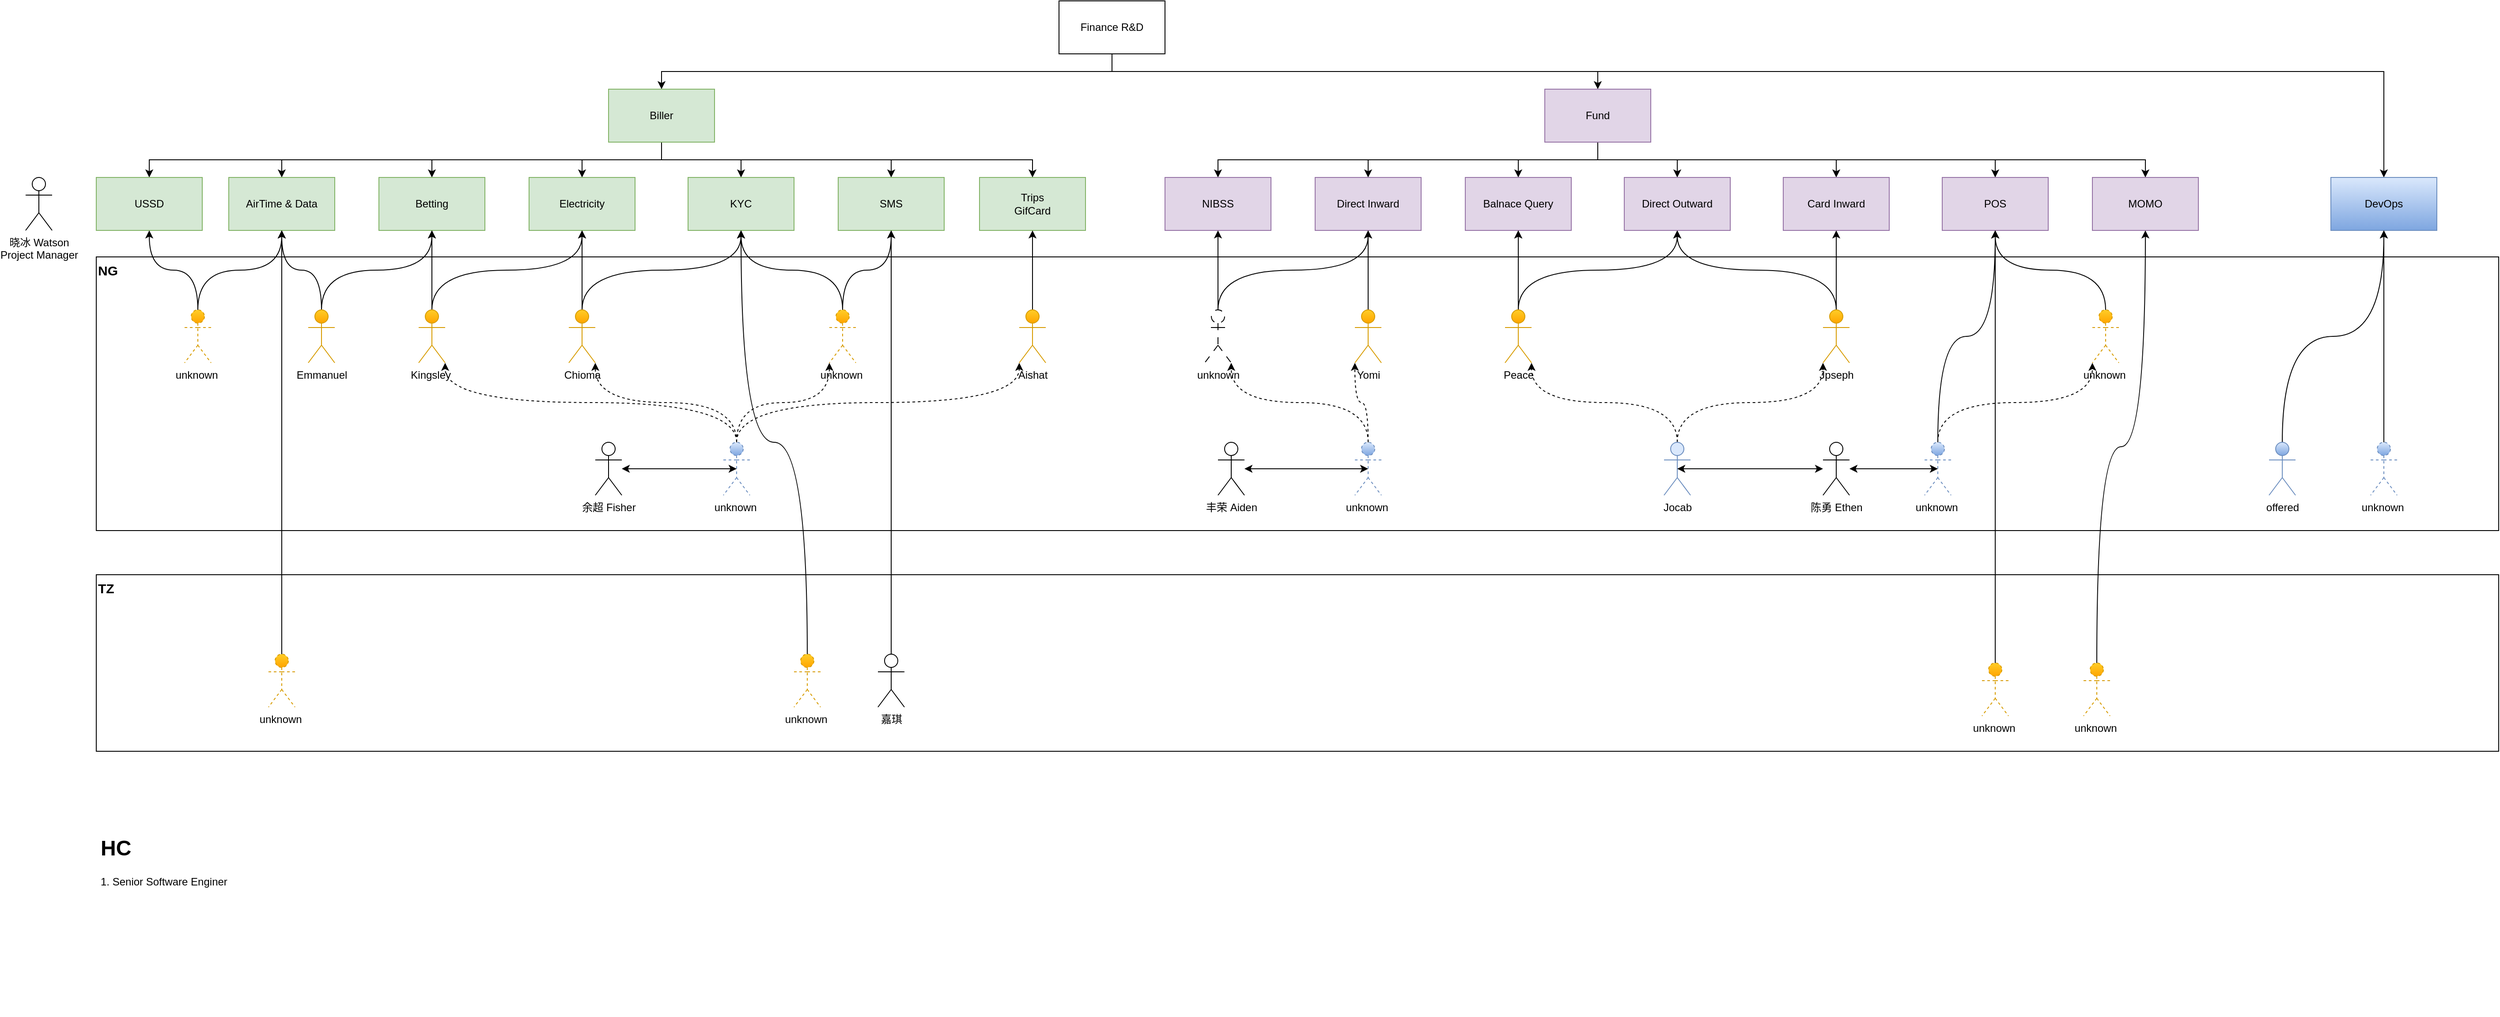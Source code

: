 <mxfile version="21.6.9" type="github">
  <diagram name="Page-1" id="KtC437doS44tO2pb6mZ8">
    <mxGraphModel dx="2133" dy="830" grid="1" gridSize="10" guides="1" tooltips="1" connect="1" arrows="1" fold="1" page="1" pageScale="1" pageWidth="827" pageHeight="1169" math="0" shadow="0">
      <root>
        <mxCell id="0" />
        <mxCell id="1" parent="0" />
        <mxCell id="--BedkbPNoYJuqEjWQFw-91" value="NG" style="rounded=0;whiteSpace=wrap;html=1;align=left;verticalAlign=top;fontStyle=1;fontSize=15;" vertex="1" parent="1">
          <mxGeometry x="-490" y="690" width="2720" height="310" as="geometry" />
        </mxCell>
        <mxCell id="--BedkbPNoYJuqEjWQFw-4" style="edgeStyle=orthogonalEdgeStyle;rounded=0;orthogonalLoop=1;jettySize=auto;html=1;entryX=0.5;entryY=0;entryDx=0;entryDy=0;exitX=0.5;exitY=1;exitDx=0;exitDy=0;" edge="1" parent="1" source="--BedkbPNoYJuqEjWQFw-1" target="--BedkbPNoYJuqEjWQFw-2">
          <mxGeometry relative="1" as="geometry" />
        </mxCell>
        <mxCell id="--BedkbPNoYJuqEjWQFw-5" style="edgeStyle=orthogonalEdgeStyle;rounded=0;orthogonalLoop=1;jettySize=auto;html=1;entryX=0.5;entryY=0;entryDx=0;entryDy=0;exitX=0.5;exitY=1;exitDx=0;exitDy=0;" edge="1" parent="1" source="--BedkbPNoYJuqEjWQFw-1" target="--BedkbPNoYJuqEjWQFw-3">
          <mxGeometry relative="1" as="geometry" />
        </mxCell>
        <mxCell id="--BedkbPNoYJuqEjWQFw-118" style="edgeStyle=orthogonalEdgeStyle;rounded=0;orthogonalLoop=1;jettySize=auto;html=1;entryX=0.5;entryY=0;entryDx=0;entryDy=0;exitX=0.5;exitY=1;exitDx=0;exitDy=0;" edge="1" parent="1" source="--BedkbPNoYJuqEjWQFw-1" target="--BedkbPNoYJuqEjWQFw-117">
          <mxGeometry relative="1" as="geometry">
            <Array as="points">
              <mxPoint x="660" y="480" />
              <mxPoint x="2100" y="480" />
            </Array>
          </mxGeometry>
        </mxCell>
        <mxCell id="--BedkbPNoYJuqEjWQFw-1" value="Finance R&amp;amp;D" style="rounded=0;whiteSpace=wrap;html=1;" vertex="1" parent="1">
          <mxGeometry x="600" y="400" width="120" height="60" as="geometry" />
        </mxCell>
        <mxCell id="--BedkbPNoYJuqEjWQFw-123" style="edgeStyle=orthogonalEdgeStyle;rounded=0;orthogonalLoop=1;jettySize=auto;html=1;entryX=0.5;entryY=0;entryDx=0;entryDy=0;exitX=0.5;exitY=1;exitDx=0;exitDy=0;" edge="1" parent="1" source="--BedkbPNoYJuqEjWQFw-2" target="--BedkbPNoYJuqEjWQFw-100">
          <mxGeometry relative="1" as="geometry" />
        </mxCell>
        <mxCell id="--BedkbPNoYJuqEjWQFw-124" style="edgeStyle=orthogonalEdgeStyle;rounded=0;orthogonalLoop=1;jettySize=auto;html=1;entryX=0.5;entryY=0;entryDx=0;entryDy=0;exitX=0.5;exitY=1;exitDx=0;exitDy=0;" edge="1" parent="1" source="--BedkbPNoYJuqEjWQFw-2" target="--BedkbPNoYJuqEjWQFw-6">
          <mxGeometry relative="1" as="geometry" />
        </mxCell>
        <mxCell id="--BedkbPNoYJuqEjWQFw-125" style="edgeStyle=orthogonalEdgeStyle;rounded=0;orthogonalLoop=1;jettySize=auto;html=1;entryX=0.5;entryY=0;entryDx=0;entryDy=0;exitX=0.5;exitY=1;exitDx=0;exitDy=0;" edge="1" parent="1" source="--BedkbPNoYJuqEjWQFw-2" target="--BedkbPNoYJuqEjWQFw-7">
          <mxGeometry relative="1" as="geometry" />
        </mxCell>
        <mxCell id="--BedkbPNoYJuqEjWQFw-126" style="edgeStyle=orthogonalEdgeStyle;rounded=0;orthogonalLoop=1;jettySize=auto;html=1;entryX=0.5;entryY=0;entryDx=0;entryDy=0;" edge="1" parent="1" source="--BedkbPNoYJuqEjWQFw-2" target="--BedkbPNoYJuqEjWQFw-8">
          <mxGeometry relative="1" as="geometry" />
        </mxCell>
        <mxCell id="--BedkbPNoYJuqEjWQFw-127" style="edgeStyle=orthogonalEdgeStyle;rounded=0;orthogonalLoop=1;jettySize=auto;html=1;entryX=0.5;entryY=0;entryDx=0;entryDy=0;" edge="1" parent="1" source="--BedkbPNoYJuqEjWQFw-2" target="--BedkbPNoYJuqEjWQFw-9">
          <mxGeometry relative="1" as="geometry" />
        </mxCell>
        <mxCell id="--BedkbPNoYJuqEjWQFw-128" style="edgeStyle=orthogonalEdgeStyle;rounded=0;orthogonalLoop=1;jettySize=auto;html=1;entryX=0.5;entryY=0;entryDx=0;entryDy=0;exitX=0.5;exitY=1;exitDx=0;exitDy=0;" edge="1" parent="1" source="--BedkbPNoYJuqEjWQFw-2" target="--BedkbPNoYJuqEjWQFw-10">
          <mxGeometry relative="1" as="geometry" />
        </mxCell>
        <mxCell id="--BedkbPNoYJuqEjWQFw-129" style="edgeStyle=orthogonalEdgeStyle;rounded=0;orthogonalLoop=1;jettySize=auto;html=1;entryX=0.5;entryY=0;entryDx=0;entryDy=0;exitX=0.5;exitY=1;exitDx=0;exitDy=0;" edge="1" parent="1" source="--BedkbPNoYJuqEjWQFw-2" target="--BedkbPNoYJuqEjWQFw-15">
          <mxGeometry relative="1" as="geometry" />
        </mxCell>
        <mxCell id="--BedkbPNoYJuqEjWQFw-2" value="Biller" style="rounded=0;whiteSpace=wrap;html=1;fillColor=#d5e8d4;strokeColor=#82b366;" vertex="1" parent="1">
          <mxGeometry x="90" y="500" width="120" height="60" as="geometry" />
        </mxCell>
        <mxCell id="--BedkbPNoYJuqEjWQFw-130" style="edgeStyle=orthogonalEdgeStyle;rounded=0;orthogonalLoop=1;jettySize=auto;html=1;entryX=0.5;entryY=0;entryDx=0;entryDy=0;exitX=0.5;exitY=1;exitDx=0;exitDy=0;" edge="1" parent="1" source="--BedkbPNoYJuqEjWQFw-3" target="--BedkbPNoYJuqEjWQFw-11">
          <mxGeometry relative="1" as="geometry" />
        </mxCell>
        <mxCell id="--BedkbPNoYJuqEjWQFw-131" style="edgeStyle=orthogonalEdgeStyle;rounded=0;orthogonalLoop=1;jettySize=auto;html=1;entryX=0.5;entryY=0;entryDx=0;entryDy=0;exitX=0.5;exitY=1;exitDx=0;exitDy=0;" edge="1" parent="1" source="--BedkbPNoYJuqEjWQFw-3" target="--BedkbPNoYJuqEjWQFw-12">
          <mxGeometry relative="1" as="geometry" />
        </mxCell>
        <mxCell id="--BedkbPNoYJuqEjWQFw-132" style="edgeStyle=orthogonalEdgeStyle;rounded=0;orthogonalLoop=1;jettySize=auto;html=1;entryX=0.5;entryY=0;entryDx=0;entryDy=0;" edge="1" parent="1" source="--BedkbPNoYJuqEjWQFw-3" target="--BedkbPNoYJuqEjWQFw-13">
          <mxGeometry relative="1" as="geometry" />
        </mxCell>
        <mxCell id="--BedkbPNoYJuqEjWQFw-133" style="edgeStyle=orthogonalEdgeStyle;rounded=0;orthogonalLoop=1;jettySize=auto;html=1;entryX=0.5;entryY=0;entryDx=0;entryDy=0;" edge="1" parent="1" source="--BedkbPNoYJuqEjWQFw-3" target="--BedkbPNoYJuqEjWQFw-48">
          <mxGeometry relative="1" as="geometry" />
        </mxCell>
        <mxCell id="--BedkbPNoYJuqEjWQFw-134" style="edgeStyle=orthogonalEdgeStyle;rounded=0;orthogonalLoop=1;jettySize=auto;html=1;entryX=0.5;entryY=0;entryDx=0;entryDy=0;exitX=0.5;exitY=1;exitDx=0;exitDy=0;" edge="1" parent="1" source="--BedkbPNoYJuqEjWQFw-3" target="--BedkbPNoYJuqEjWQFw-14">
          <mxGeometry relative="1" as="geometry" />
        </mxCell>
        <mxCell id="--BedkbPNoYJuqEjWQFw-135" style="edgeStyle=orthogonalEdgeStyle;rounded=0;orthogonalLoop=1;jettySize=auto;html=1;entryX=0.5;entryY=0;entryDx=0;entryDy=0;exitX=0.5;exitY=1;exitDx=0;exitDy=0;" edge="1" parent="1" source="--BedkbPNoYJuqEjWQFw-3" target="--BedkbPNoYJuqEjWQFw-16">
          <mxGeometry relative="1" as="geometry" />
        </mxCell>
        <mxCell id="--BedkbPNoYJuqEjWQFw-136" style="edgeStyle=orthogonalEdgeStyle;rounded=0;orthogonalLoop=1;jettySize=auto;html=1;entryX=0.5;entryY=0;entryDx=0;entryDy=0;exitX=0.5;exitY=1;exitDx=0;exitDy=0;" edge="1" parent="1" source="--BedkbPNoYJuqEjWQFw-3" target="--BedkbPNoYJuqEjWQFw-104">
          <mxGeometry relative="1" as="geometry" />
        </mxCell>
        <mxCell id="--BedkbPNoYJuqEjWQFw-3" value="Fund" style="rounded=0;whiteSpace=wrap;html=1;fillColor=#e1d5e7;strokeColor=#9673a6;" vertex="1" parent="1">
          <mxGeometry x="1150" y="500" width="120" height="60" as="geometry" />
        </mxCell>
        <mxCell id="--BedkbPNoYJuqEjWQFw-6" value="AirTime &amp;amp; Data" style="rounded=0;whiteSpace=wrap;html=1;fillColor=#d5e8d4;strokeColor=#82b366;" vertex="1" parent="1">
          <mxGeometry x="-340" y="600" width="120" height="60" as="geometry" />
        </mxCell>
        <mxCell id="--BedkbPNoYJuqEjWQFw-7" value="Betting" style="rounded=0;whiteSpace=wrap;html=1;fillColor=#d5e8d4;strokeColor=#82b366;" vertex="1" parent="1">
          <mxGeometry x="-170" y="600" width="120" height="60" as="geometry" />
        </mxCell>
        <mxCell id="--BedkbPNoYJuqEjWQFw-8" value="Electricity" style="rounded=0;whiteSpace=wrap;html=1;fillColor=#d5e8d4;strokeColor=#82b366;" vertex="1" parent="1">
          <mxGeometry y="600" width="120" height="60" as="geometry" />
        </mxCell>
        <mxCell id="--BedkbPNoYJuqEjWQFw-9" value="KYC" style="rounded=0;whiteSpace=wrap;html=1;fillColor=#d5e8d4;strokeColor=#82b366;" vertex="1" parent="1">
          <mxGeometry x="180" y="600" width="120" height="60" as="geometry" />
        </mxCell>
        <mxCell id="--BedkbPNoYJuqEjWQFw-10" value="SMS" style="rounded=0;whiteSpace=wrap;html=1;fillColor=#d5e8d4;strokeColor=#82b366;" vertex="1" parent="1">
          <mxGeometry x="350" y="600" width="120" height="60" as="geometry" />
        </mxCell>
        <mxCell id="--BedkbPNoYJuqEjWQFw-11" value="NIBSS" style="rounded=0;whiteSpace=wrap;html=1;fillColor=#e1d5e7;strokeColor=#9673a6;" vertex="1" parent="1">
          <mxGeometry x="720" y="600" width="120" height="60" as="geometry" />
        </mxCell>
        <mxCell id="--BedkbPNoYJuqEjWQFw-12" value="Direct Inward" style="rounded=0;whiteSpace=wrap;html=1;fillColor=#e1d5e7;strokeColor=#9673a6;" vertex="1" parent="1">
          <mxGeometry x="890" y="600" width="120" height="60" as="geometry" />
        </mxCell>
        <mxCell id="--BedkbPNoYJuqEjWQFw-13" value="Balnace Query" style="rounded=0;whiteSpace=wrap;html=1;fillColor=#e1d5e7;strokeColor=#9673a6;" vertex="1" parent="1">
          <mxGeometry x="1060" y="600" width="120" height="60" as="geometry" />
        </mxCell>
        <mxCell id="--BedkbPNoYJuqEjWQFw-14" value="Card Inward" style="rounded=0;whiteSpace=wrap;html=1;fillColor=#e1d5e7;strokeColor=#9673a6;" vertex="1" parent="1">
          <mxGeometry x="1420" y="600" width="120" height="60" as="geometry" />
        </mxCell>
        <mxCell id="--BedkbPNoYJuqEjWQFw-15" value="Trips&lt;br&gt;GifCard" style="rounded=0;whiteSpace=wrap;html=1;fillColor=#d5e8d4;strokeColor=#82b366;" vertex="1" parent="1">
          <mxGeometry x="510" y="600" width="120" height="60" as="geometry" />
        </mxCell>
        <mxCell id="--BedkbPNoYJuqEjWQFw-16" value="POS" style="rounded=0;whiteSpace=wrap;html=1;fillColor=#e1d5e7;strokeColor=#9673a6;" vertex="1" parent="1">
          <mxGeometry x="1600" y="600" width="120" height="60" as="geometry" />
        </mxCell>
        <mxCell id="--BedkbPNoYJuqEjWQFw-24" style="edgeStyle=orthogonalEdgeStyle;rounded=0;orthogonalLoop=1;jettySize=auto;html=1;entryX=0.5;entryY=1;entryDx=0;entryDy=0;curved=1;" edge="1" parent="1" source="--BedkbPNoYJuqEjWQFw-17" target="--BedkbPNoYJuqEjWQFw-6">
          <mxGeometry relative="1" as="geometry" />
        </mxCell>
        <mxCell id="--BedkbPNoYJuqEjWQFw-25" style="edgeStyle=orthogonalEdgeStyle;rounded=0;orthogonalLoop=1;jettySize=auto;html=1;entryX=0.5;entryY=1;entryDx=0;entryDy=0;exitX=0.5;exitY=0;exitDx=0;exitDy=0;exitPerimeter=0;curved=1;" edge="1" parent="1" source="--BedkbPNoYJuqEjWQFw-17" target="--BedkbPNoYJuqEjWQFw-7">
          <mxGeometry relative="1" as="geometry" />
        </mxCell>
        <mxCell id="--BedkbPNoYJuqEjWQFw-17" value="Emmanuel" style="shape=umlActor;verticalLabelPosition=bottom;verticalAlign=top;html=1;outlineConnect=0;fillColor=#ffcd28;gradientColor=#ffa500;strokeColor=#d79b00;" vertex="1" parent="1">
          <mxGeometry x="-250" y="750" width="30" height="60" as="geometry" />
        </mxCell>
        <mxCell id="--BedkbPNoYJuqEjWQFw-21" style="edgeStyle=orthogonalEdgeStyle;rounded=0;orthogonalLoop=1;jettySize=auto;html=1;entryX=0.5;entryY=1;entryDx=0;entryDy=0;curved=1;" edge="1" parent="1" source="--BedkbPNoYJuqEjWQFw-18" target="--BedkbPNoYJuqEjWQFw-7">
          <mxGeometry relative="1" as="geometry" />
        </mxCell>
        <mxCell id="--BedkbPNoYJuqEjWQFw-22" style="edgeStyle=orthogonalEdgeStyle;rounded=0;orthogonalLoop=1;jettySize=auto;html=1;entryX=0.5;entryY=1;entryDx=0;entryDy=0;exitX=0.5;exitY=0;exitDx=0;exitDy=0;exitPerimeter=0;curved=1;" edge="1" parent="1" source="--BedkbPNoYJuqEjWQFw-18" target="--BedkbPNoYJuqEjWQFw-8">
          <mxGeometry relative="1" as="geometry" />
        </mxCell>
        <mxCell id="--BedkbPNoYJuqEjWQFw-18" value="Kingsley&amp;nbsp;" style="shape=umlActor;verticalLabelPosition=bottom;verticalAlign=top;html=1;outlineConnect=0;fillColor=#ffcd28;gradientColor=#ffa500;strokeColor=#d79b00;" vertex="1" parent="1">
          <mxGeometry x="-125" y="750" width="30" height="60" as="geometry" />
        </mxCell>
        <mxCell id="--BedkbPNoYJuqEjWQFw-23" style="edgeStyle=orthogonalEdgeStyle;rounded=0;orthogonalLoop=1;jettySize=auto;html=1;entryX=0.5;entryY=1;entryDx=0;entryDy=0;curved=1;" edge="1" parent="1" source="--BedkbPNoYJuqEjWQFw-19" target="--BedkbPNoYJuqEjWQFw-8">
          <mxGeometry relative="1" as="geometry" />
        </mxCell>
        <mxCell id="--BedkbPNoYJuqEjWQFw-26" style="edgeStyle=orthogonalEdgeStyle;rounded=0;orthogonalLoop=1;jettySize=auto;html=1;entryX=0.5;entryY=1;entryDx=0;entryDy=0;exitX=0.5;exitY=0;exitDx=0;exitDy=0;exitPerimeter=0;curved=1;" edge="1" parent="1" source="--BedkbPNoYJuqEjWQFw-19" target="--BedkbPNoYJuqEjWQFw-9">
          <mxGeometry relative="1" as="geometry" />
        </mxCell>
        <mxCell id="--BedkbPNoYJuqEjWQFw-19" value="Chioma" style="shape=umlActor;verticalLabelPosition=bottom;verticalAlign=top;html=1;outlineConnect=0;fillColor=#ffcd28;gradientColor=#ffa500;strokeColor=#d79b00;" vertex="1" parent="1">
          <mxGeometry x="45" y="750" width="30" height="60" as="geometry" />
        </mxCell>
        <mxCell id="--BedkbPNoYJuqEjWQFw-28" style="edgeStyle=orthogonalEdgeStyle;rounded=0;orthogonalLoop=1;jettySize=auto;html=1;entryX=0.5;entryY=1;entryDx=0;entryDy=0;" edge="1" parent="1" source="--BedkbPNoYJuqEjWQFw-27" target="--BedkbPNoYJuqEjWQFw-15">
          <mxGeometry relative="1" as="geometry" />
        </mxCell>
        <mxCell id="--BedkbPNoYJuqEjWQFw-27" value="Aishat" style="shape=umlActor;verticalLabelPosition=bottom;verticalAlign=top;html=1;outlineConnect=0;fillColor=#ffcd28;gradientColor=#ffa500;strokeColor=#d79b00;" vertex="1" parent="1">
          <mxGeometry x="555" y="750" width="30" height="60" as="geometry" />
        </mxCell>
        <mxCell id="--BedkbPNoYJuqEjWQFw-33" style="edgeStyle=orthogonalEdgeStyle;rounded=0;orthogonalLoop=1;jettySize=auto;html=1;entryX=0.5;entryY=1;entryDx=0;entryDy=0;curved=1;" edge="1" parent="1" source="--BedkbPNoYJuqEjWQFw-32" target="--BedkbPNoYJuqEjWQFw-10">
          <mxGeometry relative="1" as="geometry" />
        </mxCell>
        <mxCell id="--BedkbPNoYJuqEjWQFw-34" style="edgeStyle=orthogonalEdgeStyle;rounded=0;orthogonalLoop=1;jettySize=auto;html=1;entryX=0.5;entryY=1;entryDx=0;entryDy=0;curved=1;exitX=0.5;exitY=0;exitDx=0;exitDy=0;exitPerimeter=0;" edge="1" parent="1" source="--BedkbPNoYJuqEjWQFw-32" target="--BedkbPNoYJuqEjWQFw-9">
          <mxGeometry relative="1" as="geometry" />
        </mxCell>
        <mxCell id="--BedkbPNoYJuqEjWQFw-32" value="unknown&amp;nbsp;" style="shape=umlActor;verticalLabelPosition=bottom;verticalAlign=top;html=1;outlineConnect=0;dashed=1;fillColor=#ffcd28;gradientColor=#ffa500;strokeColor=#d79b00;" vertex="1" parent="1">
          <mxGeometry x="340" y="750" width="30" height="60" as="geometry" />
        </mxCell>
        <mxCell id="--BedkbPNoYJuqEjWQFw-36" style="edgeStyle=orthogonalEdgeStyle;rounded=0;orthogonalLoop=1;jettySize=auto;html=1;entryX=0.5;entryY=1;entryDx=0;entryDy=0;" edge="1" parent="1" source="--BedkbPNoYJuqEjWQFw-35" target="--BedkbPNoYJuqEjWQFw-11">
          <mxGeometry relative="1" as="geometry" />
        </mxCell>
        <mxCell id="--BedkbPNoYJuqEjWQFw-39" style="edgeStyle=orthogonalEdgeStyle;rounded=0;orthogonalLoop=1;jettySize=auto;html=1;entryX=0.5;entryY=1;entryDx=0;entryDy=0;exitX=0.5;exitY=0;exitDx=0;exitDy=0;exitPerimeter=0;curved=1;" edge="1" parent="1" source="--BedkbPNoYJuqEjWQFw-35" target="--BedkbPNoYJuqEjWQFw-12">
          <mxGeometry relative="1" as="geometry" />
        </mxCell>
        <mxCell id="--BedkbPNoYJuqEjWQFw-35" value="unknown" style="shape=umlActor;verticalLabelPosition=bottom;verticalAlign=top;html=1;outlineConnect=0;dashed=1;dashPattern=8 8;" vertex="1" parent="1">
          <mxGeometry x="765" y="750" width="30" height="60" as="geometry" />
        </mxCell>
        <mxCell id="--BedkbPNoYJuqEjWQFw-38" style="edgeStyle=orthogonalEdgeStyle;rounded=0;orthogonalLoop=1;jettySize=auto;html=1;entryX=0.5;entryY=1;entryDx=0;entryDy=0;" edge="1" parent="1" source="--BedkbPNoYJuqEjWQFw-37" target="--BedkbPNoYJuqEjWQFw-12">
          <mxGeometry relative="1" as="geometry" />
        </mxCell>
        <mxCell id="--BedkbPNoYJuqEjWQFw-37" value="Yomi" style="shape=umlActor;verticalLabelPosition=bottom;verticalAlign=top;html=1;outlineConnect=0;fillColor=#ffcd28;gradientColor=#ffa500;strokeColor=#d79b00;" vertex="1" parent="1">
          <mxGeometry x="935" y="750" width="30" height="60" as="geometry" />
        </mxCell>
        <mxCell id="--BedkbPNoYJuqEjWQFw-41" style="edgeStyle=orthogonalEdgeStyle;rounded=0;orthogonalLoop=1;jettySize=auto;html=1;entryX=0.5;entryY=1;entryDx=0;entryDy=0;" edge="1" parent="1" source="--BedkbPNoYJuqEjWQFw-45" target="--BedkbPNoYJuqEjWQFw-13">
          <mxGeometry relative="1" as="geometry" />
        </mxCell>
        <mxCell id="--BedkbPNoYJuqEjWQFw-71" style="edgeStyle=orthogonalEdgeStyle;rounded=0;orthogonalLoop=1;jettySize=auto;html=1;entryX=1;entryY=1;entryDx=0;entryDy=0;entryPerimeter=0;exitX=0.5;exitY=0;exitDx=0;exitDy=0;exitPerimeter=0;curved=1;dashed=1;" edge="1" parent="1" source="--BedkbPNoYJuqEjWQFw-40" target="--BedkbPNoYJuqEjWQFw-45">
          <mxGeometry relative="1" as="geometry" />
        </mxCell>
        <mxCell id="--BedkbPNoYJuqEjWQFw-74" style="edgeStyle=orthogonalEdgeStyle;rounded=0;orthogonalLoop=1;jettySize=auto;html=1;entryX=0;entryY=1;entryDx=0;entryDy=0;entryPerimeter=0;exitX=0.5;exitY=0;exitDx=0;exitDy=0;exitPerimeter=0;curved=1;dashed=1;" edge="1" parent="1" source="--BedkbPNoYJuqEjWQFw-40" target="--BedkbPNoYJuqEjWQFw-50">
          <mxGeometry relative="1" as="geometry" />
        </mxCell>
        <mxCell id="--BedkbPNoYJuqEjWQFw-40" value="Jocab" style="shape=umlActor;verticalLabelPosition=bottom;verticalAlign=top;html=1;outlineConnect=0;fillColor=#dae8fc;strokeColor=#6c8ebf;" vertex="1" parent="1">
          <mxGeometry x="1285" y="900" width="30" height="60" as="geometry" />
        </mxCell>
        <mxCell id="--BedkbPNoYJuqEjWQFw-47" style="edgeStyle=orthogonalEdgeStyle;rounded=0;orthogonalLoop=1;jettySize=auto;html=1;entryX=0.5;entryY=1;entryDx=0;entryDy=0;exitX=0.5;exitY=0;exitDx=0;exitDy=0;exitPerimeter=0;curved=1;" edge="1" parent="1" source="--BedkbPNoYJuqEjWQFw-45" target="--BedkbPNoYJuqEjWQFw-13">
          <mxGeometry relative="1" as="geometry" />
        </mxCell>
        <mxCell id="--BedkbPNoYJuqEjWQFw-49" style="edgeStyle=orthogonalEdgeStyle;rounded=0;orthogonalLoop=1;jettySize=auto;html=1;entryX=0.5;entryY=1;entryDx=0;entryDy=0;curved=1;exitX=0.5;exitY=0;exitDx=0;exitDy=0;exitPerimeter=0;" edge="1" parent="1" source="--BedkbPNoYJuqEjWQFw-45" target="--BedkbPNoYJuqEjWQFw-48">
          <mxGeometry relative="1" as="geometry" />
        </mxCell>
        <mxCell id="--BedkbPNoYJuqEjWQFw-48" value="Direct Outward" style="rounded=0;whiteSpace=wrap;html=1;fillColor=#e1d5e7;strokeColor=#9673a6;" vertex="1" parent="1">
          <mxGeometry x="1240" y="600" width="120" height="60" as="geometry" />
        </mxCell>
        <mxCell id="--BedkbPNoYJuqEjWQFw-55" style="edgeStyle=orthogonalEdgeStyle;rounded=0;orthogonalLoop=1;jettySize=auto;html=1;entryX=0.5;entryY=1;entryDx=0;entryDy=0;" edge="1" parent="1" source="--BedkbPNoYJuqEjWQFw-50" target="--BedkbPNoYJuqEjWQFw-14">
          <mxGeometry relative="1" as="geometry" />
        </mxCell>
        <mxCell id="--BedkbPNoYJuqEjWQFw-88" style="edgeStyle=orthogonalEdgeStyle;rounded=0;orthogonalLoop=1;jettySize=auto;html=1;entryX=0.5;entryY=1;entryDx=0;entryDy=0;exitX=0.5;exitY=0;exitDx=0;exitDy=0;exitPerimeter=0;curved=1;" edge="1" parent="1" source="--BedkbPNoYJuqEjWQFw-50" target="--BedkbPNoYJuqEjWQFw-48">
          <mxGeometry relative="1" as="geometry" />
        </mxCell>
        <mxCell id="--BedkbPNoYJuqEjWQFw-50" value="Jpseph" style="shape=umlActor;verticalLabelPosition=bottom;verticalAlign=top;html=1;outlineConnect=0;fillColor=#ffcd28;gradientColor=#ffa500;strokeColor=#d79b00;" vertex="1" parent="1">
          <mxGeometry x="1465" y="750" width="30" height="60" as="geometry" />
        </mxCell>
        <mxCell id="--BedkbPNoYJuqEjWQFw-45" value="Peace" style="shape=umlActor;verticalLabelPosition=bottom;verticalAlign=top;html=1;outlineConnect=0;fillColor=#ffcd28;gradientColor=#ffa500;strokeColor=#d79b00;" vertex="1" parent="1">
          <mxGeometry x="1105" y="750" width="30" height="60" as="geometry" />
        </mxCell>
        <mxCell id="--BedkbPNoYJuqEjWQFw-60" style="edgeStyle=orthogonalEdgeStyle;rounded=0;orthogonalLoop=1;jettySize=auto;html=1;entryX=0.5;entryY=1;entryDx=0;entryDy=0;exitX=0.5;exitY=0;exitDx=0;exitDy=0;exitPerimeter=0;curved=1;" edge="1" parent="1" source="--BedkbPNoYJuqEjWQFw-58" target="--BedkbPNoYJuqEjWQFw-16">
          <mxGeometry relative="1" as="geometry" />
        </mxCell>
        <mxCell id="--BedkbPNoYJuqEjWQFw-58" value="unknown&amp;nbsp;" style="shape=umlActor;verticalLabelPosition=bottom;verticalAlign=top;html=1;outlineConnect=0;fillColor=#ffcd28;gradientColor=#ffa500;strokeColor=#d79b00;dashed=1;" vertex="1" parent="1">
          <mxGeometry x="1770" y="750" width="30" height="60" as="geometry" />
        </mxCell>
        <mxCell id="--BedkbPNoYJuqEjWQFw-65" style="edgeStyle=orthogonalEdgeStyle;rounded=0;orthogonalLoop=1;jettySize=auto;html=1;entryX=1;entryY=1;entryDx=0;entryDy=0;entryPerimeter=0;curved=1;exitX=0.5;exitY=0;exitDx=0;exitDy=0;exitPerimeter=0;dashed=1;" edge="1" parent="1" source="--BedkbPNoYJuqEjWQFw-63" target="--BedkbPNoYJuqEjWQFw-19">
          <mxGeometry relative="1" as="geometry" />
        </mxCell>
        <mxCell id="--BedkbPNoYJuqEjWQFw-66" style="edgeStyle=orthogonalEdgeStyle;rounded=0;orthogonalLoop=1;jettySize=auto;html=1;entryX=0;entryY=1;entryDx=0;entryDy=0;entryPerimeter=0;exitX=0.5;exitY=0;exitDx=0;exitDy=0;exitPerimeter=0;curved=1;dashed=1;" edge="1" parent="1" source="--BedkbPNoYJuqEjWQFw-63" target="--BedkbPNoYJuqEjWQFw-32">
          <mxGeometry relative="1" as="geometry" />
        </mxCell>
        <mxCell id="--BedkbPNoYJuqEjWQFw-67" style="edgeStyle=orthogonalEdgeStyle;rounded=0;orthogonalLoop=1;jettySize=auto;html=1;entryX=1;entryY=1;entryDx=0;entryDy=0;entryPerimeter=0;exitX=0.5;exitY=0;exitDx=0;exitDy=0;exitPerimeter=0;curved=1;dashed=1;" edge="1" parent="1" source="--BedkbPNoYJuqEjWQFw-63" target="--BedkbPNoYJuqEjWQFw-18">
          <mxGeometry relative="1" as="geometry" />
        </mxCell>
        <mxCell id="--BedkbPNoYJuqEjWQFw-68" style="edgeStyle=orthogonalEdgeStyle;rounded=0;orthogonalLoop=1;jettySize=auto;html=1;entryX=0;entryY=1;entryDx=0;entryDy=0;entryPerimeter=0;exitX=0.5;exitY=0;exitDx=0;exitDy=0;exitPerimeter=0;curved=1;dashed=1;" edge="1" parent="1" source="--BedkbPNoYJuqEjWQFw-63" target="--BedkbPNoYJuqEjWQFw-27">
          <mxGeometry relative="1" as="geometry" />
        </mxCell>
        <mxCell id="--BedkbPNoYJuqEjWQFw-63" value="unknown&amp;nbsp;" style="shape=umlActor;verticalLabelPosition=bottom;verticalAlign=top;html=1;outlineConnect=0;fillColor=#dae8fc;gradientColor=#7ea6e0;strokeColor=#6c8ebf;dashed=1;" vertex="1" parent="1">
          <mxGeometry x="220" y="900" width="30" height="60" as="geometry" />
        </mxCell>
        <mxCell id="--BedkbPNoYJuqEjWQFw-69" style="edgeStyle=orthogonalEdgeStyle;rounded=0;orthogonalLoop=1;jettySize=auto;html=1;entryX=0.5;entryY=0.5;entryDx=0;entryDy=0;entryPerimeter=0;startArrow=classic;startFill=1;" edge="1" parent="1" source="--BedkbPNoYJuqEjWQFw-64" target="--BedkbPNoYJuqEjWQFw-63">
          <mxGeometry relative="1" as="geometry" />
        </mxCell>
        <mxCell id="--BedkbPNoYJuqEjWQFw-64" value="余超 Fisher" style="shape=umlActor;verticalLabelPosition=bottom;verticalAlign=top;html=1;outlineConnect=0;" vertex="1" parent="1">
          <mxGeometry x="75" y="900" width="30" height="60" as="geometry" />
        </mxCell>
        <mxCell id="--BedkbPNoYJuqEjWQFw-86" style="edgeStyle=orthogonalEdgeStyle;rounded=0;orthogonalLoop=1;jettySize=auto;html=1;entryX=1;entryY=1;entryDx=0;entryDy=0;entryPerimeter=0;curved=1;exitX=0.5;exitY=0;exitDx=0;exitDy=0;exitPerimeter=0;dashed=1;" edge="1" parent="1" source="--BedkbPNoYJuqEjWQFw-70" target="--BedkbPNoYJuqEjWQFw-35">
          <mxGeometry relative="1" as="geometry" />
        </mxCell>
        <mxCell id="--BedkbPNoYJuqEjWQFw-87" style="edgeStyle=orthogonalEdgeStyle;rounded=0;orthogonalLoop=1;jettySize=auto;html=1;entryX=0;entryY=1;entryDx=0;entryDy=0;entryPerimeter=0;curved=1;dashed=1;" edge="1" parent="1" source="--BedkbPNoYJuqEjWQFw-70" target="--BedkbPNoYJuqEjWQFw-37">
          <mxGeometry relative="1" as="geometry" />
        </mxCell>
        <mxCell id="--BedkbPNoYJuqEjWQFw-70" value="unknown&amp;nbsp;" style="shape=umlActor;verticalLabelPosition=bottom;verticalAlign=top;html=1;outlineConnect=0;fillColor=#dae8fc;gradientColor=#7ea6e0;strokeColor=#6c8ebf;dashed=1;" vertex="1" parent="1">
          <mxGeometry x="935" y="900" width="30" height="60" as="geometry" />
        </mxCell>
        <mxCell id="--BedkbPNoYJuqEjWQFw-78" style="edgeStyle=orthogonalEdgeStyle;rounded=0;orthogonalLoop=1;jettySize=auto;html=1;entryX=0.5;entryY=0.5;entryDx=0;entryDy=0;entryPerimeter=0;startArrow=classic;startFill=1;" edge="1" parent="1" source="--BedkbPNoYJuqEjWQFw-75" target="--BedkbPNoYJuqEjWQFw-70">
          <mxGeometry relative="1" as="geometry" />
        </mxCell>
        <mxCell id="--BedkbPNoYJuqEjWQFw-75" value="丰荣 Aiden" style="shape=umlActor;verticalLabelPosition=bottom;verticalAlign=top;html=1;outlineConnect=0;" vertex="1" parent="1">
          <mxGeometry x="780" y="900" width="30" height="60" as="geometry" />
        </mxCell>
        <mxCell id="--BedkbPNoYJuqEjWQFw-83" style="edgeStyle=orthogonalEdgeStyle;rounded=0;orthogonalLoop=1;jettySize=auto;html=1;entryX=0.5;entryY=1;entryDx=0;entryDy=0;curved=1;" edge="1" parent="1" source="--BedkbPNoYJuqEjWQFw-79" target="--BedkbPNoYJuqEjWQFw-16">
          <mxGeometry relative="1" as="geometry">
            <mxPoint x="1645" y="810" as="targetPoint" />
          </mxGeometry>
        </mxCell>
        <mxCell id="--BedkbPNoYJuqEjWQFw-84" style="edgeStyle=orthogonalEdgeStyle;rounded=0;orthogonalLoop=1;jettySize=auto;html=1;entryX=0;entryY=1;entryDx=0;entryDy=0;entryPerimeter=0;exitX=0.5;exitY=0;exitDx=0;exitDy=0;exitPerimeter=0;curved=1;dashed=1;" edge="1" parent="1" source="--BedkbPNoYJuqEjWQFw-79" target="--BedkbPNoYJuqEjWQFw-58">
          <mxGeometry relative="1" as="geometry" />
        </mxCell>
        <mxCell id="--BedkbPNoYJuqEjWQFw-79" value="unknown&amp;nbsp;" style="shape=umlActor;verticalLabelPosition=bottom;verticalAlign=top;html=1;outlineConnect=0;fillColor=#dae8fc;gradientColor=#7ea6e0;strokeColor=#6c8ebf;dashed=1;" vertex="1" parent="1">
          <mxGeometry x="1580" y="900" width="30" height="60" as="geometry" />
        </mxCell>
        <mxCell id="--BedkbPNoYJuqEjWQFw-81" style="edgeStyle=orthogonalEdgeStyle;rounded=0;orthogonalLoop=1;jettySize=auto;html=1;entryX=0.5;entryY=0.5;entryDx=0;entryDy=0;entryPerimeter=0;startArrow=classic;startFill=1;" edge="1" parent="1" source="--BedkbPNoYJuqEjWQFw-80" target="--BedkbPNoYJuqEjWQFw-79">
          <mxGeometry relative="1" as="geometry" />
        </mxCell>
        <mxCell id="--BedkbPNoYJuqEjWQFw-82" style="edgeStyle=orthogonalEdgeStyle;rounded=0;orthogonalLoop=1;jettySize=auto;html=1;entryX=0.5;entryY=0.5;entryDx=0;entryDy=0;entryPerimeter=0;startArrow=classic;startFill=1;" edge="1" parent="1" source="--BedkbPNoYJuqEjWQFw-80" target="--BedkbPNoYJuqEjWQFw-40">
          <mxGeometry relative="1" as="geometry" />
        </mxCell>
        <mxCell id="--BedkbPNoYJuqEjWQFw-80" value="陈勇 Ethen" style="shape=umlActor;verticalLabelPosition=bottom;verticalAlign=top;html=1;outlineConnect=0;" vertex="1" parent="1">
          <mxGeometry x="1465" y="900" width="30" height="60" as="geometry" />
        </mxCell>
        <mxCell id="--BedkbPNoYJuqEjWQFw-89" value="晓冰 Watson&lt;br&gt;Project Manager" style="shape=umlActor;verticalLabelPosition=bottom;verticalAlign=top;html=1;outlineConnect=0;" vertex="1" parent="1">
          <mxGeometry x="-570" y="600" width="30" height="60" as="geometry" />
        </mxCell>
        <mxCell id="--BedkbPNoYJuqEjWQFw-92" value="TZ" style="rounded=0;whiteSpace=wrap;html=1;align=left;verticalAlign=top;fontStyle=1;fontSize=15;" vertex="1" parent="1">
          <mxGeometry x="-490" y="1050" width="2720" height="200" as="geometry" />
        </mxCell>
        <mxCell id="--BedkbPNoYJuqEjWQFw-94" style="edgeStyle=orthogonalEdgeStyle;rounded=0;orthogonalLoop=1;jettySize=auto;html=1;entryX=0.5;entryY=1;entryDx=0;entryDy=0;" edge="1" parent="1" source="--BedkbPNoYJuqEjWQFw-93" target="--BedkbPNoYJuqEjWQFw-10">
          <mxGeometry relative="1" as="geometry" />
        </mxCell>
        <mxCell id="--BedkbPNoYJuqEjWQFw-93" value="嘉琪" style="shape=umlActor;verticalLabelPosition=bottom;verticalAlign=top;html=1;outlineConnect=0;" vertex="1" parent="1">
          <mxGeometry x="395" y="1140" width="30" height="60" as="geometry" />
        </mxCell>
        <mxCell id="--BedkbPNoYJuqEjWQFw-96" style="edgeStyle=orthogonalEdgeStyle;rounded=0;orthogonalLoop=1;jettySize=auto;html=1;entryX=0.5;entryY=1;entryDx=0;entryDy=0;curved=1;" edge="1" parent="1" source="--BedkbPNoYJuqEjWQFw-95" target="--BedkbPNoYJuqEjWQFw-9">
          <mxGeometry relative="1" as="geometry" />
        </mxCell>
        <mxCell id="--BedkbPNoYJuqEjWQFw-95" value="unknown&amp;nbsp;" style="shape=umlActor;verticalLabelPosition=bottom;verticalAlign=top;html=1;outlineConnect=0;dashed=1;fillColor=#ffcd28;gradientColor=#ffa500;strokeColor=#d79b00;" vertex="1" parent="1">
          <mxGeometry x="300" y="1140" width="30" height="60" as="geometry" />
        </mxCell>
        <mxCell id="--BedkbPNoYJuqEjWQFw-100" value="USSD" style="rounded=0;whiteSpace=wrap;html=1;fillColor=#d5e8d4;strokeColor=#82b366;" vertex="1" parent="1">
          <mxGeometry x="-490" y="600" width="120" height="60" as="geometry" />
        </mxCell>
        <mxCell id="--BedkbPNoYJuqEjWQFw-102" style="edgeStyle=orthogonalEdgeStyle;rounded=0;orthogonalLoop=1;jettySize=auto;html=1;entryX=0.5;entryY=1;entryDx=0;entryDy=0;" edge="1" parent="1" source="--BedkbPNoYJuqEjWQFw-101" target="--BedkbPNoYJuqEjWQFw-6">
          <mxGeometry relative="1" as="geometry" />
        </mxCell>
        <mxCell id="--BedkbPNoYJuqEjWQFw-101" value="unknown&amp;nbsp;" style="shape=umlActor;verticalLabelPosition=bottom;verticalAlign=top;html=1;outlineConnect=0;dashed=1;fillColor=#ffcd28;gradientColor=#ffa500;strokeColor=#d79b00;" vertex="1" parent="1">
          <mxGeometry x="-295" y="1140" width="30" height="60" as="geometry" />
        </mxCell>
        <mxCell id="--BedkbPNoYJuqEjWQFw-106" style="edgeStyle=orthogonalEdgeStyle;rounded=0;orthogonalLoop=1;jettySize=auto;html=1;entryX=0.5;entryY=1;entryDx=0;entryDy=0;" edge="1" parent="1" source="--BedkbPNoYJuqEjWQFw-103" target="--BedkbPNoYJuqEjWQFw-16">
          <mxGeometry relative="1" as="geometry" />
        </mxCell>
        <mxCell id="--BedkbPNoYJuqEjWQFw-103" value="unknown&amp;nbsp;" style="shape=umlActor;verticalLabelPosition=bottom;verticalAlign=top;html=1;outlineConnect=0;dashed=1;fillColor=#ffcd28;gradientColor=#ffa500;strokeColor=#d79b00;" vertex="1" parent="1">
          <mxGeometry x="1645" y="1150" width="30" height="60" as="geometry" />
        </mxCell>
        <mxCell id="--BedkbPNoYJuqEjWQFw-104" value="MOMO" style="rounded=0;whiteSpace=wrap;html=1;fillColor=#e1d5e7;strokeColor=#9673a6;" vertex="1" parent="1">
          <mxGeometry x="1770" y="600" width="120" height="60" as="geometry" />
        </mxCell>
        <mxCell id="--BedkbPNoYJuqEjWQFw-107" style="edgeStyle=orthogonalEdgeStyle;rounded=0;orthogonalLoop=1;jettySize=auto;html=1;entryX=0.5;entryY=1;entryDx=0;entryDy=0;curved=1;" edge="1" parent="1" source="--BedkbPNoYJuqEjWQFw-105" target="--BedkbPNoYJuqEjWQFw-104">
          <mxGeometry relative="1" as="geometry" />
        </mxCell>
        <mxCell id="--BedkbPNoYJuqEjWQFw-105" value="unknown&amp;nbsp;" style="shape=umlActor;verticalLabelPosition=bottom;verticalAlign=top;html=1;outlineConnect=0;dashed=1;fillColor=#ffcd28;gradientColor=#ffa500;strokeColor=#d79b00;" vertex="1" parent="1">
          <mxGeometry x="1760" y="1150" width="30" height="60" as="geometry" />
        </mxCell>
        <mxCell id="--BedkbPNoYJuqEjWQFw-109" style="edgeStyle=orthogonalEdgeStyle;rounded=0;orthogonalLoop=1;jettySize=auto;html=1;entryX=0.5;entryY=1;entryDx=0;entryDy=0;curved=1;" edge="1" parent="1" source="--BedkbPNoYJuqEjWQFw-108" target="--BedkbPNoYJuqEjWQFw-100">
          <mxGeometry relative="1" as="geometry" />
        </mxCell>
        <mxCell id="--BedkbPNoYJuqEjWQFw-110" style="edgeStyle=orthogonalEdgeStyle;rounded=0;orthogonalLoop=1;jettySize=auto;html=1;entryX=0.5;entryY=1;entryDx=0;entryDy=0;exitX=0.5;exitY=0;exitDx=0;exitDy=0;exitPerimeter=0;curved=1;" edge="1" parent="1" source="--BedkbPNoYJuqEjWQFw-108" target="--BedkbPNoYJuqEjWQFw-6">
          <mxGeometry relative="1" as="geometry" />
        </mxCell>
        <mxCell id="--BedkbPNoYJuqEjWQFw-108" value="unknown&amp;nbsp;" style="shape=umlActor;verticalLabelPosition=bottom;verticalAlign=top;html=1;outlineConnect=0;dashed=1;fillColor=#ffcd28;gradientColor=#ffa500;strokeColor=#d79b00;" vertex="1" parent="1">
          <mxGeometry x="-390" y="750" width="30" height="60" as="geometry" />
        </mxCell>
        <mxCell id="--BedkbPNoYJuqEjWQFw-117" value="DevOps" style="rounded=0;whiteSpace=wrap;html=1;fillColor=#dae8fc;gradientColor=#7ea6e0;strokeColor=#6c8ebf;" vertex="1" parent="1">
          <mxGeometry x="2040" y="600" width="120" height="60" as="geometry" />
        </mxCell>
        <mxCell id="--BedkbPNoYJuqEjWQFw-122" style="edgeStyle=orthogonalEdgeStyle;rounded=0;orthogonalLoop=1;jettySize=auto;html=1;entryX=0.5;entryY=1;entryDx=0;entryDy=0;curved=1;exitX=0.5;exitY=0;exitDx=0;exitDy=0;exitPerimeter=0;" edge="1" parent="1" source="--BedkbPNoYJuqEjWQFw-119" target="--BedkbPNoYJuqEjWQFw-117">
          <mxGeometry relative="1" as="geometry" />
        </mxCell>
        <mxCell id="--BedkbPNoYJuqEjWQFw-119" value="offered" style="shape=umlActor;verticalLabelPosition=bottom;verticalAlign=top;html=1;outlineConnect=0;fillColor=#dae8fc;gradientColor=#7ea6e0;strokeColor=#6c8ebf;" vertex="1" parent="1">
          <mxGeometry x="1970" y="900" width="30" height="60" as="geometry" />
        </mxCell>
        <mxCell id="--BedkbPNoYJuqEjWQFw-121" style="edgeStyle=orthogonalEdgeStyle;rounded=0;orthogonalLoop=1;jettySize=auto;html=1;entryX=0.5;entryY=1;entryDx=0;entryDy=0;" edge="1" parent="1" source="--BedkbPNoYJuqEjWQFw-120" target="--BedkbPNoYJuqEjWQFw-117">
          <mxGeometry relative="1" as="geometry" />
        </mxCell>
        <mxCell id="--BedkbPNoYJuqEjWQFw-120" value="unknown&amp;nbsp;" style="shape=umlActor;verticalLabelPosition=bottom;verticalAlign=top;html=1;outlineConnect=0;fillColor=#dae8fc;gradientColor=#7ea6e0;strokeColor=#6c8ebf;dashed=1;" vertex="1" parent="1">
          <mxGeometry x="2085" y="900" width="30" height="60" as="geometry" />
        </mxCell>
        <mxCell id="--BedkbPNoYJuqEjWQFw-137" value="&lt;h1&gt;HC&lt;/h1&gt;&lt;p&gt;1. Senior Software Enginer&amp;nbsp;&lt;/p&gt;" style="text;html=1;strokeColor=none;fillColor=none;spacing=5;spacingTop=-20;whiteSpace=wrap;overflow=hidden;rounded=0;" vertex="1" parent="1">
          <mxGeometry x="-490" y="1340" width="520" height="210" as="geometry" />
        </mxCell>
      </root>
    </mxGraphModel>
  </diagram>
</mxfile>
